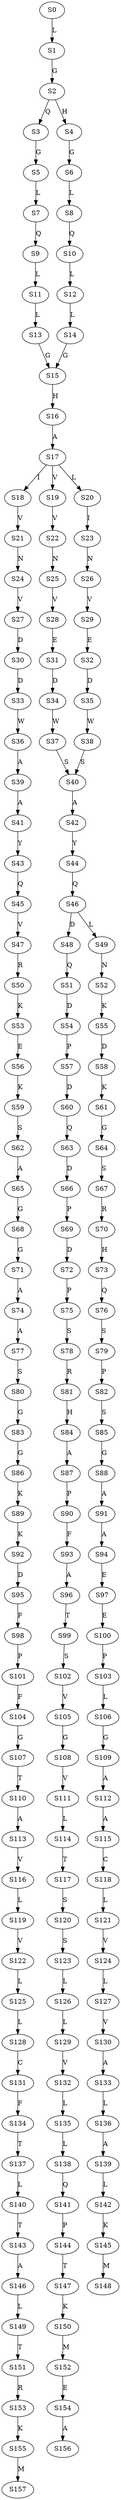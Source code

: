 strict digraph  {
	S0 -> S1 [ label = L ];
	S1 -> S2 [ label = G ];
	S2 -> S3 [ label = Q ];
	S2 -> S4 [ label = H ];
	S3 -> S5 [ label = G ];
	S4 -> S6 [ label = G ];
	S5 -> S7 [ label = L ];
	S6 -> S8 [ label = L ];
	S7 -> S9 [ label = Q ];
	S8 -> S10 [ label = Q ];
	S9 -> S11 [ label = L ];
	S10 -> S12 [ label = L ];
	S11 -> S13 [ label = L ];
	S12 -> S14 [ label = L ];
	S13 -> S15 [ label = G ];
	S14 -> S15 [ label = G ];
	S15 -> S16 [ label = H ];
	S16 -> S17 [ label = A ];
	S17 -> S18 [ label = I ];
	S17 -> S19 [ label = V ];
	S17 -> S20 [ label = L ];
	S18 -> S21 [ label = V ];
	S19 -> S22 [ label = V ];
	S20 -> S23 [ label = I ];
	S21 -> S24 [ label = N ];
	S22 -> S25 [ label = N ];
	S23 -> S26 [ label = N ];
	S24 -> S27 [ label = V ];
	S25 -> S28 [ label = V ];
	S26 -> S29 [ label = V ];
	S27 -> S30 [ label = D ];
	S28 -> S31 [ label = E ];
	S29 -> S32 [ label = E ];
	S30 -> S33 [ label = D ];
	S31 -> S34 [ label = D ];
	S32 -> S35 [ label = D ];
	S33 -> S36 [ label = W ];
	S34 -> S37 [ label = W ];
	S35 -> S38 [ label = W ];
	S36 -> S39 [ label = A ];
	S37 -> S40 [ label = S ];
	S38 -> S40 [ label = S ];
	S39 -> S41 [ label = A ];
	S40 -> S42 [ label = A ];
	S41 -> S43 [ label = Y ];
	S42 -> S44 [ label = Y ];
	S43 -> S45 [ label = Q ];
	S44 -> S46 [ label = Q ];
	S45 -> S47 [ label = V ];
	S46 -> S48 [ label = D ];
	S46 -> S49 [ label = L ];
	S47 -> S50 [ label = R ];
	S48 -> S51 [ label = Q ];
	S49 -> S52 [ label = N ];
	S50 -> S53 [ label = K ];
	S51 -> S54 [ label = D ];
	S52 -> S55 [ label = K ];
	S53 -> S56 [ label = E ];
	S54 -> S57 [ label = P ];
	S55 -> S58 [ label = D ];
	S56 -> S59 [ label = K ];
	S57 -> S60 [ label = D ];
	S58 -> S61 [ label = K ];
	S59 -> S62 [ label = S ];
	S60 -> S63 [ label = Q ];
	S61 -> S64 [ label = G ];
	S62 -> S65 [ label = A ];
	S63 -> S66 [ label = D ];
	S64 -> S67 [ label = S ];
	S65 -> S68 [ label = G ];
	S66 -> S69 [ label = P ];
	S67 -> S70 [ label = R ];
	S68 -> S71 [ label = G ];
	S69 -> S72 [ label = D ];
	S70 -> S73 [ label = H ];
	S71 -> S74 [ label = A ];
	S72 -> S75 [ label = P ];
	S73 -> S76 [ label = Q ];
	S74 -> S77 [ label = A ];
	S75 -> S78 [ label = S ];
	S76 -> S79 [ label = S ];
	S77 -> S80 [ label = S ];
	S78 -> S81 [ label = R ];
	S79 -> S82 [ label = P ];
	S80 -> S83 [ label = G ];
	S81 -> S84 [ label = H ];
	S82 -> S85 [ label = S ];
	S83 -> S86 [ label = G ];
	S84 -> S87 [ label = A ];
	S85 -> S88 [ label = G ];
	S86 -> S89 [ label = K ];
	S87 -> S90 [ label = P ];
	S88 -> S91 [ label = A ];
	S89 -> S92 [ label = K ];
	S90 -> S93 [ label = F ];
	S91 -> S94 [ label = A ];
	S92 -> S95 [ label = D ];
	S93 -> S96 [ label = A ];
	S94 -> S97 [ label = E ];
	S95 -> S98 [ label = F ];
	S96 -> S99 [ label = T ];
	S97 -> S100 [ label = E ];
	S98 -> S101 [ label = P ];
	S99 -> S102 [ label = S ];
	S100 -> S103 [ label = P ];
	S101 -> S104 [ label = F ];
	S102 -> S105 [ label = V ];
	S103 -> S106 [ label = L ];
	S104 -> S107 [ label = G ];
	S105 -> S108 [ label = G ];
	S106 -> S109 [ label = G ];
	S107 -> S110 [ label = T ];
	S108 -> S111 [ label = V ];
	S109 -> S112 [ label = A ];
	S110 -> S113 [ label = A ];
	S111 -> S114 [ label = L ];
	S112 -> S115 [ label = A ];
	S113 -> S116 [ label = V ];
	S114 -> S117 [ label = T ];
	S115 -> S118 [ label = C ];
	S116 -> S119 [ label = L ];
	S117 -> S120 [ label = S ];
	S118 -> S121 [ label = L ];
	S119 -> S122 [ label = V ];
	S120 -> S123 [ label = S ];
	S121 -> S124 [ label = V ];
	S122 -> S125 [ label = L ];
	S123 -> S126 [ label = L ];
	S124 -> S127 [ label = L ];
	S125 -> S128 [ label = L ];
	S126 -> S129 [ label = L ];
	S127 -> S130 [ label = V ];
	S128 -> S131 [ label = C ];
	S129 -> S132 [ label = V ];
	S130 -> S133 [ label = A ];
	S131 -> S134 [ label = F ];
	S132 -> S135 [ label = L ];
	S133 -> S136 [ label = L ];
	S134 -> S137 [ label = T ];
	S135 -> S138 [ label = L ];
	S136 -> S139 [ label = A ];
	S137 -> S140 [ label = L ];
	S138 -> S141 [ label = Q ];
	S139 -> S142 [ label = L ];
	S140 -> S143 [ label = T ];
	S141 -> S144 [ label = P ];
	S142 -> S145 [ label = K ];
	S143 -> S146 [ label = A ];
	S144 -> S147 [ label = T ];
	S145 -> S148 [ label = M ];
	S146 -> S149 [ label = L ];
	S147 -> S150 [ label = K ];
	S149 -> S151 [ label = T ];
	S150 -> S152 [ label = M ];
	S151 -> S153 [ label = R ];
	S152 -> S154 [ label = E ];
	S153 -> S155 [ label = K ];
	S154 -> S156 [ label = A ];
	S155 -> S157 [ label = M ];
}
